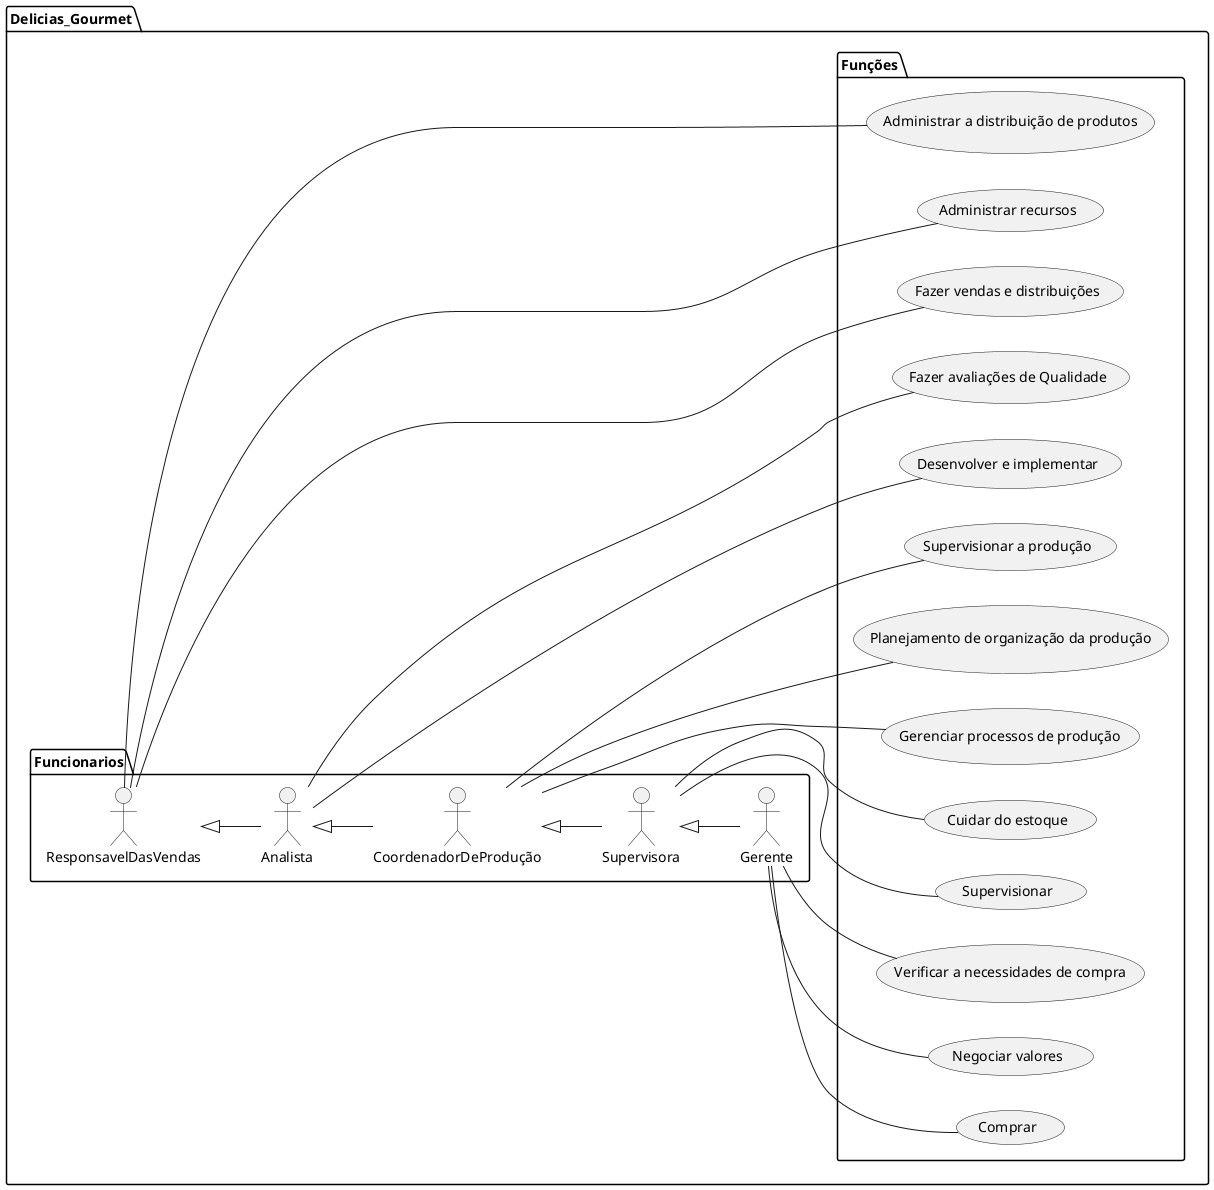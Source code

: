 @startuml
/'Aluno: Henrique Paini/'
/'Caso de uso Delicias Gourmet
'/

left to right direction

 package Delicias_Gourmet{
package Funcionarios {
  
  actor Gerente as Ger
  actor Supervisora as Su
  actor CoordenadorDeProdução as Coo
  actor Analista as AQ
  actor ResponsavelDasVendas as RVD
  
}
package Funções {
  usecase "Verificar a necessidades de compra" as UC1
  usecase "Gerenciar processos de produção" as UC8
  usecase "Comprar" as UC3
  usecase "Planejamento de organização da produção" as UC6
  usecase "Supervisionar" as UC4
  usecase "Supervisionar a produção" as UC7
  usecase "Desenvolver e implementar" as UC9
  usecase "Fazer avaliações de Qualidade" as UC10
  usecase "Fazer vendas e distribuições" as UC11
   usecase "Cuidar do estoque" as UC5
  usecase "Administrar recursos" as UC12
  usecase "Negociar valores" as UC2
  usecase "Administrar a distribuição de produtos" as UC13
}
  (Ger)--(UC1)
  (Ger)--(UC2)
  (Ger)--(UC3)
  (Su)--(UC4)
  (Su)--(UC5)
  (Coo)--(UC6)
  (Coo)--(UC7)
  (Coo)--(UC8)
  (AQ) -- (UC9)
  (AQ) -- (UC10)
  (RVD) -- (UC11)
  (RVD) -- (UC12)
  (RVD) -- (UC13)

}


RVD <|-- AQ
AQ <|-- Coo
Coo <|-- Su
Su <|-- Ger
@enduml
  (UC1) .> (UC2) : include
  (UC3) .> (UC2) : <<extends>>